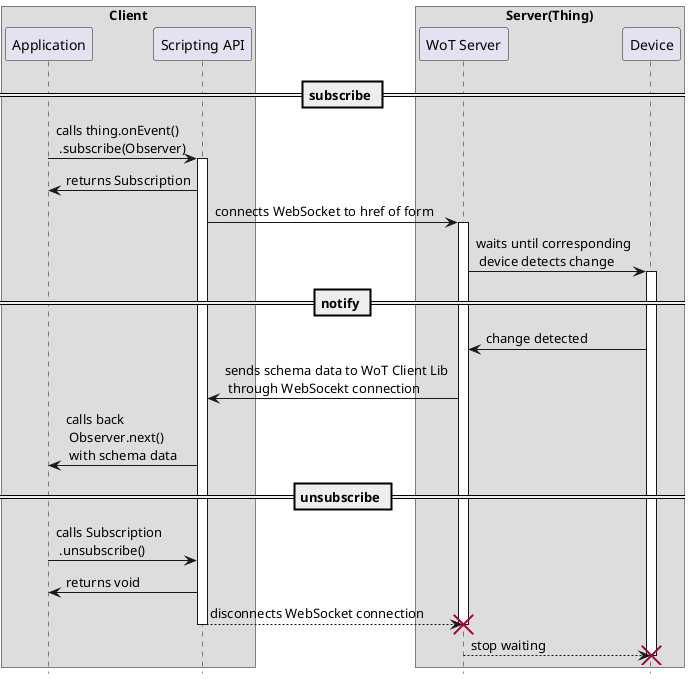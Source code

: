 @startuml
hide footbox

box "Client"
participant "Application" as AP
participant "Scripting API" as SA
end box

box "Server(Thing)"
participant "WoT Server" as WS
participant "Device" as DC
end box

== subscribe ==

AP  -> SA: calls thing.onEvent() \n .subscribe(Observer)
activate SA
SA  -> AP: returns Subscription
SA  -> WS: connects WebSocket to href of form
activate WS
WS  -> DC: waits until corresponding \n device detects change
activate DC

== notify ==

DC  -> WS: change detected
WS  -> SA: sends schema data to WoT Client Lib \n through WebSocekt connection
SA  -> AP: calls back \n Observer.next() \n with schema data

== unsubscribe ==

AP  -> SA: calls Subscription \n .unsubscribe()
SA  -> AP: returns void
SA --> WS: disconnects WebSocket connection
deactivate SA
destroy WS
WS --> DC: stop waiting
destroy DC

@enduml
